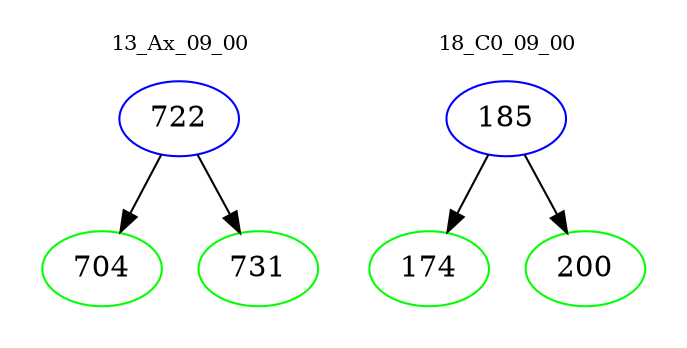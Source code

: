 digraph{
subgraph cluster_0 {
color = white
label = "13_Ax_09_00";
fontsize=10;
T0_722 [label="722", color="blue"]
T0_722 -> T0_704 [color="black"]
T0_704 [label="704", color="green"]
T0_722 -> T0_731 [color="black"]
T0_731 [label="731", color="green"]
}
subgraph cluster_1 {
color = white
label = "18_C0_09_00";
fontsize=10;
T1_185 [label="185", color="blue"]
T1_185 -> T1_174 [color="black"]
T1_174 [label="174", color="green"]
T1_185 -> T1_200 [color="black"]
T1_200 [label="200", color="green"]
}
}
